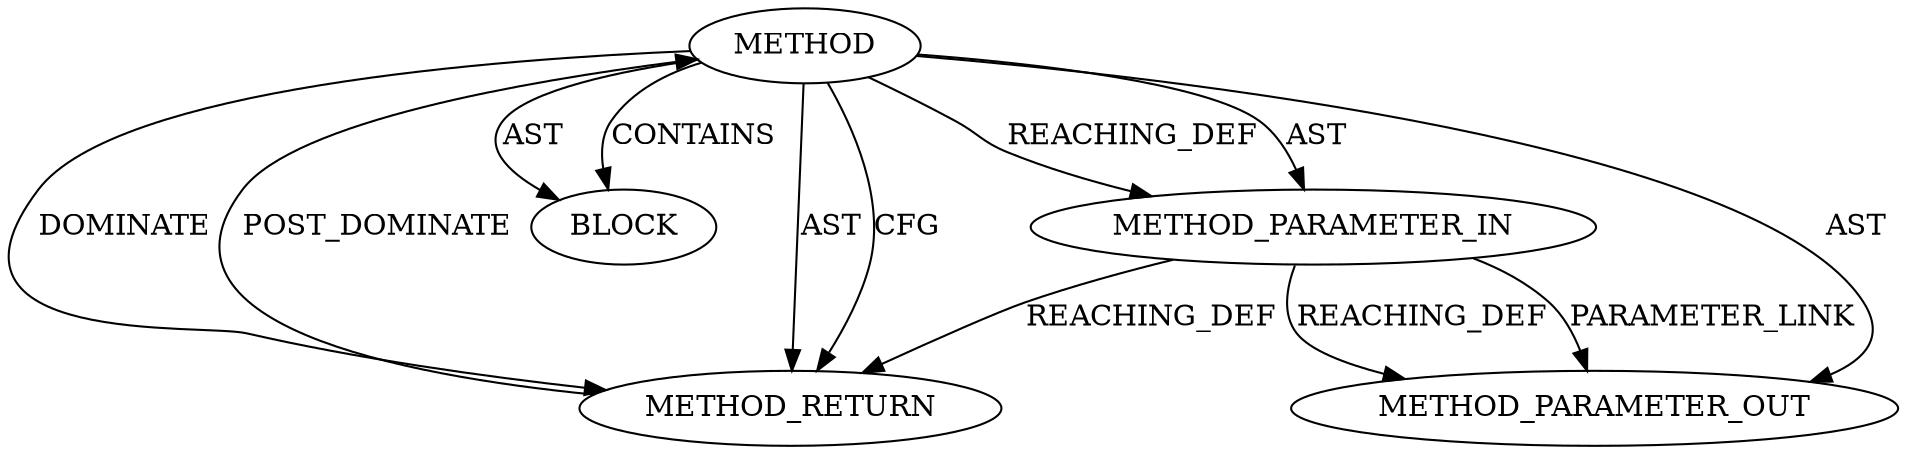 digraph {
  20260 [label=BLOCK ORDER=1 ARGUMENT_INDEX=1 CODE="<empty>" TYPE_FULL_NAME="ANY"]
  20261 [label=METHOD_RETURN ORDER=2 CODE="RET" TYPE_FULL_NAME="ANY" EVALUATION_STRATEGY="BY_VALUE"]
  20259 [label=METHOD_PARAMETER_IN ORDER=1 CODE="p1" IS_VARIADIC=false TYPE_FULL_NAME="ANY" EVALUATION_STRATEGY="BY_VALUE" INDEX=1 NAME="p1"]
  22112 [label=METHOD_PARAMETER_OUT ORDER=1 CODE="p1" IS_VARIADIC=false TYPE_FULL_NAME="ANY" EVALUATION_STRATEGY="BY_VALUE" INDEX=1 NAME="p1"]
  20258 [label=METHOD AST_PARENT_TYPE="NAMESPACE_BLOCK" AST_PARENT_FULL_NAME="<global>" ORDER=0 CODE="<empty>" FULL_NAME="consume_skb" IS_EXTERNAL=true FILENAME="<empty>" SIGNATURE="" NAME="consume_skb"]
  20259 -> 22112 [label=REACHING_DEF VARIABLE="p1"]
  20259 -> 22112 [label=PARAMETER_LINK ]
  20258 -> 20260 [label=AST ]
  20258 -> 20259 [label=REACHING_DEF VARIABLE=""]
  20258 -> 20261 [label=AST ]
  20258 -> 20260 [label=CONTAINS ]
  20258 -> 20261 [label=CFG ]
  20258 -> 22112 [label=AST ]
  20261 -> 20258 [label=POST_DOMINATE ]
  20258 -> 20259 [label=AST ]
  20259 -> 20261 [label=REACHING_DEF VARIABLE="p1"]
  20258 -> 20261 [label=DOMINATE ]
}
